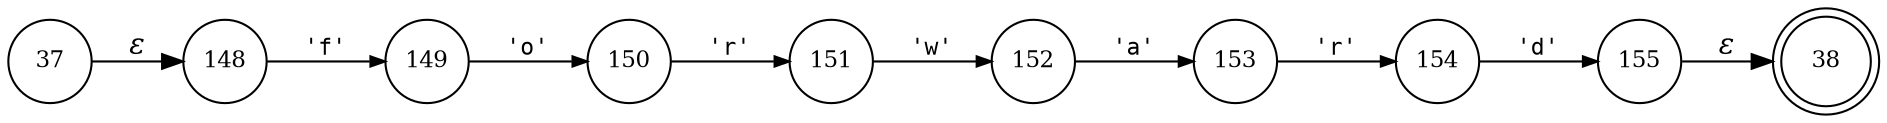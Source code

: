 digraph ATN {
rankdir=LR;
s38[fontsize=11, label="38", shape=doublecircle, fixedsize=true, width=.6];
s148[fontsize=11,label="148", shape=circle, fixedsize=true, width=.55, peripheries=1];
s37[fontsize=11,label="37", shape=circle, fixedsize=true, width=.55, peripheries=1];
s149[fontsize=11,label="149", shape=circle, fixedsize=true, width=.55, peripheries=1];
s150[fontsize=11,label="150", shape=circle, fixedsize=true, width=.55, peripheries=1];
s151[fontsize=11,label="151", shape=circle, fixedsize=true, width=.55, peripheries=1];
s152[fontsize=11,label="152", shape=circle, fixedsize=true, width=.55, peripheries=1];
s153[fontsize=11,label="153", shape=circle, fixedsize=true, width=.55, peripheries=1];
s154[fontsize=11,label="154", shape=circle, fixedsize=true, width=.55, peripheries=1];
s155[fontsize=11,label="155", shape=circle, fixedsize=true, width=.55, peripheries=1];
s37 -> s148 [fontname="Times-Italic", label="&epsilon;"];
s148 -> s149 [fontsize=11, fontname="Courier", arrowsize=.7, label = "'f'", arrowhead = normal];
s149 -> s150 [fontsize=11, fontname="Courier", arrowsize=.7, label = "'o'", arrowhead = normal];
s150 -> s151 [fontsize=11, fontname="Courier", arrowsize=.7, label = "'r'", arrowhead = normal];
s151 -> s152 [fontsize=11, fontname="Courier", arrowsize=.7, label = "'w'", arrowhead = normal];
s152 -> s153 [fontsize=11, fontname="Courier", arrowsize=.7, label = "'a'", arrowhead = normal];
s153 -> s154 [fontsize=11, fontname="Courier", arrowsize=.7, label = "'r'", arrowhead = normal];
s154 -> s155 [fontsize=11, fontname="Courier", arrowsize=.7, label = "'d'", arrowhead = normal];
s155 -> s38 [fontname="Times-Italic", label="&epsilon;"];
}